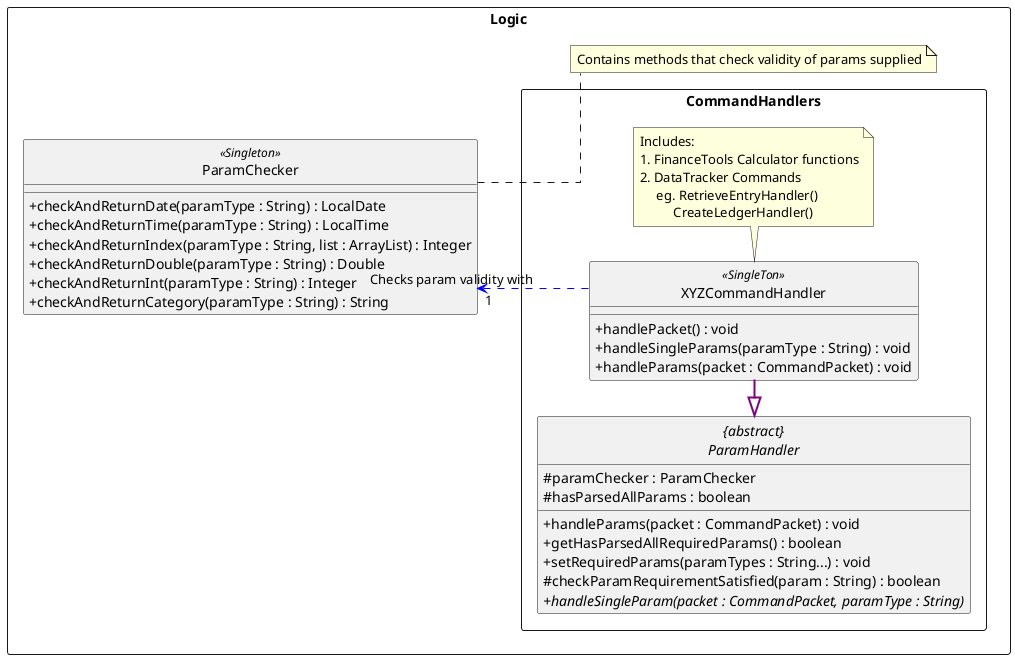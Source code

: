 @startuml
left to right direction
hide circle
skinparam classAttributeIconSize 0
skinparam BoxPadding 20
skinparam shadowing false
skinparam linetype ortho
skinparam package<<Layout>> {
  borderColor Transparent
  backgroundColor Transparent
  fontColor Transparent
  stereotypeFontColor Transparent
}

rectangle Logic {



    package p2 <<Layout>> {
    }

    class ParamChecker <<Singleton>>{
        + checkAndReturnDate(paramType : String) : LocalDate
        + checkAndReturnTime(paramType : String) : LocalTime
        + checkAndReturnIndex(paramType : String, list : ArrayList) : Integer
        + checkAndReturnDouble(paramType : String) : Double
        + checkAndReturnInt(paramType : String) : Integer
        + checkAndReturnCategory(paramType : String) : String
    }


rectangle CommandHandlers {
    abstract class "{abstract}\nParamHandler" {
        # paramChecker : ParamChecker
        # hasParsedAllParams : boolean
        + handleParams(packet : CommandPacket) : void
        + getHasParsedAllRequiredParams() : boolean
        + setRequiredParams(paramTypes : String...) : void
        # checkParamRequirementSatisfied(param : String) : boolean
        + {abstract} handleSingleParam(packet : CommandPacket, paramType : String)
    }

    class XYZCommandHandler <<SingleTon>>{
            + handlePacket() : void
            + handleSingleParams(paramType : String) : void
            + handleParams(packet : CommandPacket) : void
    }

    ParamChecker "1" <.. XYZCommandHandler #line:blue;text:black : Checks param validity with
    "{abstract}\nParamHandler" <|-[norank]- XYZCommandHandler #line:purple;line.bold;text:red

    note bottom of XYZCommandHandler: Includes: \n1. FinanceTools Calculator functions\n2. DataTracker Commands\n     eg. RetrieveEntryHandler()\n          CreateLedgerHandler()
}

note right of ParamChecker: Contains methods that check validity of params supplied





@enduml